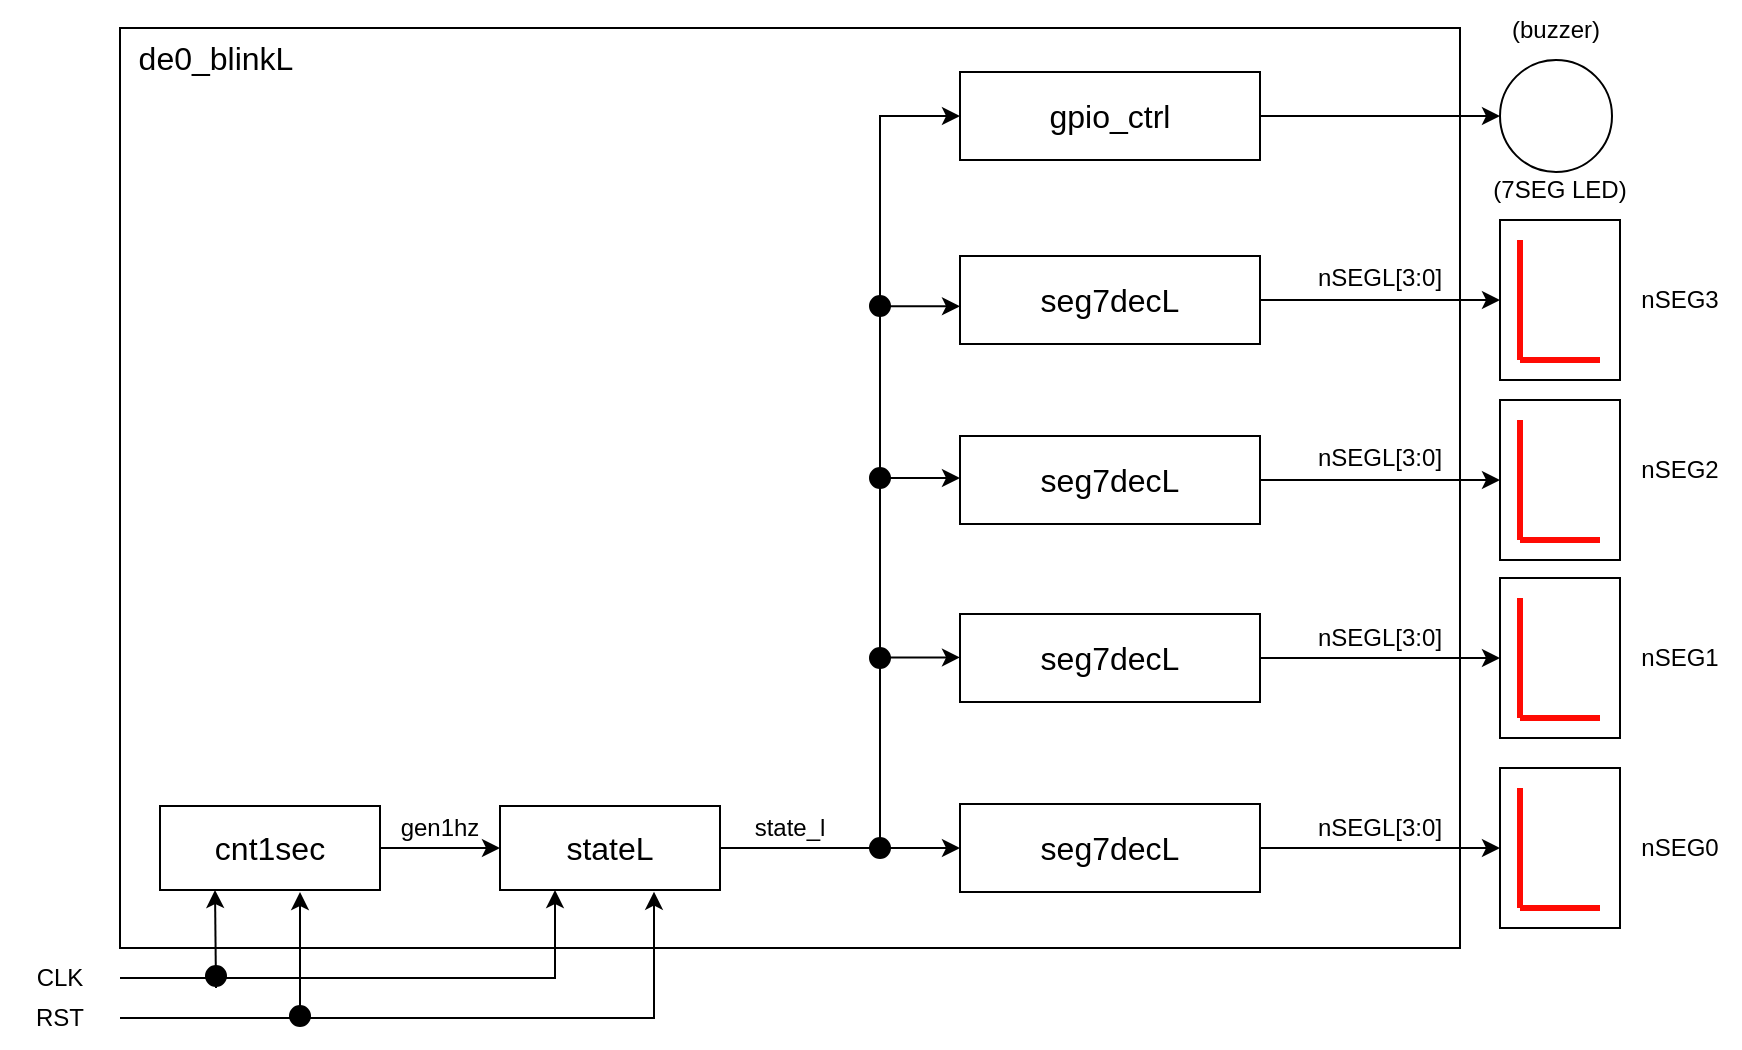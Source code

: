 <mxfile version="23.1.5" type="device">
  <diagram name="ページ1" id="_lpbjvuIAPRxVAizu4rP">
    <mxGraphModel dx="1195" dy="703" grid="1" gridSize="10" guides="1" tooltips="1" connect="1" arrows="1" fold="1" page="1" pageScale="1" pageWidth="1169" pageHeight="827" math="0" shadow="0">
      <root>
        <mxCell id="0" />
        <mxCell id="1" parent="0" />
        <mxCell id="twBeUbBtsLwBUZbS8eGF-85" value="&lt;div style=&quot;text-align: left;&quot;&gt;&lt;br&gt;&lt;/div&gt;" style="rounded=0;whiteSpace=wrap;html=1;" parent="1" vertex="1">
          <mxGeometry x="320" y="80" width="670" height="460" as="geometry" />
        </mxCell>
        <mxCell id="FP-CorOqzPrRMIkwvhT1-6" style="edgeStyle=orthogonalEdgeStyle;rounded=0;orthogonalLoop=1;jettySize=auto;html=1;exitX=1;exitY=0.5;exitDx=0;exitDy=0;entryX=0;entryY=0.5;entryDx=0;entryDy=0;" parent="1" source="twBeUbBtsLwBUZbS8eGF-1" target="twBeUbBtsLwBUZbS8eGF-7" edge="1">
          <mxGeometry relative="1" as="geometry" />
        </mxCell>
        <mxCell id="twBeUbBtsLwBUZbS8eGF-1" value="&lt;span style=&quot;font-size: 16px;&quot;&gt;seg7decL&lt;/span&gt;" style="rounded=0;whiteSpace=wrap;html=1;" parent="1" vertex="1">
          <mxGeometry x="740" y="194" width="150" height="44" as="geometry" />
        </mxCell>
        <mxCell id="twBeUbBtsLwBUZbS8eGF-16" value="" style="group" parent="1" vertex="1" connectable="0">
          <mxGeometry x="1010" y="176" width="60" height="80" as="geometry" />
        </mxCell>
        <mxCell id="twBeUbBtsLwBUZbS8eGF-7" value="" style="rounded=0;whiteSpace=wrap;html=1;" parent="twBeUbBtsLwBUZbS8eGF-16" vertex="1">
          <mxGeometry width="60" height="80" as="geometry" />
        </mxCell>
        <mxCell id="twBeUbBtsLwBUZbS8eGF-10" value="" style="endArrow=none;html=1;rounded=0;strokeColor=#FF0B03;strokeWidth=3;" parent="twBeUbBtsLwBUZbS8eGF-16" edge="1">
          <mxGeometry width="50" height="50" relative="1" as="geometry">
            <mxPoint x="10" y="70" as="sourcePoint" />
            <mxPoint x="50" y="70" as="targetPoint" />
          </mxGeometry>
        </mxCell>
        <mxCell id="twBeUbBtsLwBUZbS8eGF-13" value="" style="endArrow=none;html=1;rounded=0;strokeColor=#FF0B03;strokeWidth=3;" parent="twBeUbBtsLwBUZbS8eGF-16" edge="1">
          <mxGeometry width="50" height="50" relative="1" as="geometry">
            <mxPoint x="10" y="10" as="sourcePoint" />
            <mxPoint x="10" y="40" as="targetPoint" />
          </mxGeometry>
        </mxCell>
        <mxCell id="twBeUbBtsLwBUZbS8eGF-14" value="" style="endArrow=none;html=1;rounded=0;strokeColor=#FF0B03;strokeWidth=3;" parent="twBeUbBtsLwBUZbS8eGF-16" edge="1">
          <mxGeometry width="50" height="50" relative="1" as="geometry">
            <mxPoint x="10" y="40" as="sourcePoint" />
            <mxPoint x="10" y="70" as="targetPoint" />
          </mxGeometry>
        </mxCell>
        <mxCell id="twBeUbBtsLwBUZbS8eGF-20" value="" style="group" parent="1" vertex="1" connectable="0">
          <mxGeometry x="1010" y="266" width="60" height="80" as="geometry" />
        </mxCell>
        <mxCell id="twBeUbBtsLwBUZbS8eGF-21" value="" style="rounded=0;whiteSpace=wrap;html=1;" parent="twBeUbBtsLwBUZbS8eGF-20" vertex="1">
          <mxGeometry width="60" height="80" as="geometry" />
        </mxCell>
        <mxCell id="twBeUbBtsLwBUZbS8eGF-24" value="" style="endArrow=none;html=1;rounded=0;strokeColor=#FF0B03;strokeWidth=3;" parent="twBeUbBtsLwBUZbS8eGF-20" edge="1">
          <mxGeometry width="50" height="50" relative="1" as="geometry">
            <mxPoint x="10" y="70" as="sourcePoint" />
            <mxPoint x="50" y="70" as="targetPoint" />
          </mxGeometry>
        </mxCell>
        <mxCell id="twBeUbBtsLwBUZbS8eGF-27" value="" style="endArrow=none;html=1;rounded=0;strokeColor=#FF0B03;strokeWidth=3;" parent="twBeUbBtsLwBUZbS8eGF-20" edge="1">
          <mxGeometry width="50" height="50" relative="1" as="geometry">
            <mxPoint x="10" y="10" as="sourcePoint" />
            <mxPoint x="10" y="40" as="targetPoint" />
          </mxGeometry>
        </mxCell>
        <mxCell id="twBeUbBtsLwBUZbS8eGF-28" value="" style="endArrow=none;html=1;rounded=0;strokeColor=#FF0B03;strokeWidth=3;" parent="twBeUbBtsLwBUZbS8eGF-20" edge="1">
          <mxGeometry width="50" height="50" relative="1" as="geometry">
            <mxPoint x="10" y="40" as="sourcePoint" />
            <mxPoint x="10" y="70" as="targetPoint" />
          </mxGeometry>
        </mxCell>
        <mxCell id="twBeUbBtsLwBUZbS8eGF-30" value="nSEG3" style="text;html=1;strokeColor=none;fillColor=none;align=center;verticalAlign=middle;whiteSpace=wrap;rounded=0;" parent="1" vertex="1">
          <mxGeometry x="1070" y="201" width="60" height="30" as="geometry" />
        </mxCell>
        <mxCell id="twBeUbBtsLwBUZbS8eGF-31" value="nSEG2" style="text;html=1;strokeColor=none;fillColor=none;align=center;verticalAlign=middle;whiteSpace=wrap;rounded=0;" parent="1" vertex="1">
          <mxGeometry x="1070" y="286" width="60" height="30" as="geometry" />
        </mxCell>
        <mxCell id="twBeUbBtsLwBUZbS8eGF-34" value="nSEGL[3:0]" style="text;html=1;strokeColor=none;fillColor=none;align=center;verticalAlign=middle;whiteSpace=wrap;rounded=0;" parent="1" vertex="1">
          <mxGeometry x="920" y="190" width="60" height="30" as="geometry" />
        </mxCell>
        <mxCell id="twBeUbBtsLwBUZbS8eGF-37" value="" style="group" parent="1" vertex="1" connectable="0">
          <mxGeometry x="1010" y="355" width="60" height="80" as="geometry" />
        </mxCell>
        <mxCell id="twBeUbBtsLwBUZbS8eGF-38" value="" style="rounded=0;whiteSpace=wrap;html=1;" parent="twBeUbBtsLwBUZbS8eGF-37" vertex="1">
          <mxGeometry width="60" height="80" as="geometry" />
        </mxCell>
        <mxCell id="twBeUbBtsLwBUZbS8eGF-41" value="" style="endArrow=none;html=1;rounded=0;strokeColor=#FF0B03;strokeWidth=3;" parent="twBeUbBtsLwBUZbS8eGF-37" edge="1">
          <mxGeometry width="50" height="50" relative="1" as="geometry">
            <mxPoint x="10" y="70" as="sourcePoint" />
            <mxPoint x="50" y="70" as="targetPoint" />
          </mxGeometry>
        </mxCell>
        <mxCell id="twBeUbBtsLwBUZbS8eGF-44" value="" style="endArrow=none;html=1;rounded=0;strokeColor=#FF0B03;strokeWidth=3;" parent="twBeUbBtsLwBUZbS8eGF-37" edge="1">
          <mxGeometry width="50" height="50" relative="1" as="geometry">
            <mxPoint x="10" y="10" as="sourcePoint" />
            <mxPoint x="10" y="40" as="targetPoint" />
          </mxGeometry>
        </mxCell>
        <mxCell id="twBeUbBtsLwBUZbS8eGF-45" value="" style="endArrow=none;html=1;rounded=0;strokeColor=#FF0B03;strokeWidth=3;" parent="twBeUbBtsLwBUZbS8eGF-37" edge="1">
          <mxGeometry width="50" height="50" relative="1" as="geometry">
            <mxPoint x="10" y="40" as="sourcePoint" />
            <mxPoint x="10" y="70" as="targetPoint" />
          </mxGeometry>
        </mxCell>
        <mxCell id="twBeUbBtsLwBUZbS8eGF-46" value="" style="group" parent="1" vertex="1" connectable="0">
          <mxGeometry x="1010" y="450" width="60" height="80" as="geometry" />
        </mxCell>
        <mxCell id="twBeUbBtsLwBUZbS8eGF-47" value="" style="rounded=0;whiteSpace=wrap;html=1;" parent="twBeUbBtsLwBUZbS8eGF-46" vertex="1">
          <mxGeometry width="60" height="80" as="geometry" />
        </mxCell>
        <mxCell id="twBeUbBtsLwBUZbS8eGF-50" value="" style="endArrow=none;html=1;rounded=0;strokeColor=#FF0B03;strokeWidth=3;" parent="twBeUbBtsLwBUZbS8eGF-46" edge="1">
          <mxGeometry width="50" height="50" relative="1" as="geometry">
            <mxPoint x="10" y="70" as="sourcePoint" />
            <mxPoint x="50" y="70" as="targetPoint" />
          </mxGeometry>
        </mxCell>
        <mxCell id="twBeUbBtsLwBUZbS8eGF-53" value="" style="endArrow=none;html=1;rounded=0;strokeColor=#FF0B03;strokeWidth=3;" parent="twBeUbBtsLwBUZbS8eGF-46" edge="1">
          <mxGeometry width="50" height="50" relative="1" as="geometry">
            <mxPoint x="10" y="10" as="sourcePoint" />
            <mxPoint x="10" y="40" as="targetPoint" />
          </mxGeometry>
        </mxCell>
        <mxCell id="twBeUbBtsLwBUZbS8eGF-54" value="" style="endArrow=none;html=1;rounded=0;strokeColor=#FF0B03;strokeWidth=3;" parent="twBeUbBtsLwBUZbS8eGF-46" edge="1">
          <mxGeometry width="50" height="50" relative="1" as="geometry">
            <mxPoint x="10" y="40" as="sourcePoint" />
            <mxPoint x="10" y="70" as="targetPoint" />
          </mxGeometry>
        </mxCell>
        <mxCell id="twBeUbBtsLwBUZbS8eGF-56" value="nSEG1" style="text;html=1;strokeColor=none;fillColor=none;align=center;verticalAlign=middle;whiteSpace=wrap;rounded=0;" parent="1" vertex="1">
          <mxGeometry x="1070" y="380" width="60" height="30" as="geometry" />
        </mxCell>
        <mxCell id="twBeUbBtsLwBUZbS8eGF-57" value="nSEG0" style="text;html=1;strokeColor=none;fillColor=none;align=center;verticalAlign=middle;whiteSpace=wrap;rounded=0;" parent="1" vertex="1">
          <mxGeometry x="1070" y="475" width="60" height="30" as="geometry" />
        </mxCell>
        <mxCell id="FP-CorOqzPrRMIkwvhT1-19" style="edgeStyle=orthogonalEdgeStyle;rounded=0;orthogonalLoop=1;jettySize=auto;html=1;entryX=0;entryY=0.5;entryDx=0;entryDy=0;" parent="1" source="twBeUbBtsLwBUZbS8eGF-73" target="FP-CorOqzPrRMIkwvhT1-9" edge="1">
          <mxGeometry relative="1" as="geometry" />
        </mxCell>
        <mxCell id="twBeUbBtsLwBUZbS8eGF-73" value="&lt;font style=&quot;font-size: 16px;&quot;&gt;stateL&lt;/font&gt;" style="rounded=0;whiteSpace=wrap;html=1;" parent="1" vertex="1">
          <mxGeometry x="510" y="469" width="110" height="42" as="geometry" />
        </mxCell>
        <mxCell id="twBeUbBtsLwBUZbS8eGF-75" value="gen1hz" style="text;html=1;strokeColor=none;fillColor=none;align=center;verticalAlign=middle;whiteSpace=wrap;rounded=0;" parent="1" vertex="1">
          <mxGeometry x="450" y="465" width="60" height="30" as="geometry" />
        </mxCell>
        <mxCell id="FP-CorOqzPrRMIkwvhT1-17" style="edgeStyle=orthogonalEdgeStyle;rounded=0;orthogonalLoop=1;jettySize=auto;html=1;exitX=1;exitY=0.5;exitDx=0;exitDy=0;entryX=0.25;entryY=1;entryDx=0;entryDy=0;" parent="1" source="twBeUbBtsLwBUZbS8eGF-78" target="twBeUbBtsLwBUZbS8eGF-73" edge="1">
          <mxGeometry relative="1" as="geometry" />
        </mxCell>
        <mxCell id="twBeUbBtsLwBUZbS8eGF-78" value="CLK" style="text;html=1;strokeColor=none;fillColor=none;align=center;verticalAlign=middle;whiteSpace=wrap;rounded=0;" parent="1" vertex="1">
          <mxGeometry x="260" y="540" width="60" height="30" as="geometry" />
        </mxCell>
        <mxCell id="twBeUbBtsLwBUZbS8eGF-79" value="RST" style="text;html=1;strokeColor=none;fillColor=none;align=center;verticalAlign=middle;whiteSpace=wrap;rounded=0;" parent="1" vertex="1">
          <mxGeometry x="260" y="560" width="60" height="30" as="geometry" />
        </mxCell>
        <mxCell id="twBeUbBtsLwBUZbS8eGF-92" value="" style="ellipse;whiteSpace=wrap;html=1;fillColor=#000000;" parent="1" vertex="1">
          <mxGeometry x="695" y="485" width="10" height="10" as="geometry" />
        </mxCell>
        <mxCell id="twBeUbBtsLwBUZbS8eGF-94" value="&lt;font style=&quot;font-size: 16px;&quot;&gt;de0_blinkL&lt;/font&gt;" style="text;html=1;strokeColor=none;fillColor=none;align=center;verticalAlign=middle;whiteSpace=wrap;rounded=0;" parent="1" vertex="1">
          <mxGeometry x="338" y="80" width="60" height="30" as="geometry" />
        </mxCell>
        <mxCell id="twBeUbBtsLwBUZbS8eGF-107" value="(7SEG LED)" style="text;html=1;strokeColor=none;fillColor=none;align=center;verticalAlign=middle;whiteSpace=wrap;rounded=0;" parent="1" vertex="1">
          <mxGeometry x="1005" y="146" width="70" height="30" as="geometry" />
        </mxCell>
        <mxCell id="FP-CorOqzPrRMIkwvhT1-11" style="edgeStyle=orthogonalEdgeStyle;rounded=0;orthogonalLoop=1;jettySize=auto;html=1;entryX=0;entryY=0.5;entryDx=0;entryDy=0;" parent="1" source="FP-CorOqzPrRMIkwvhT1-7" target="twBeUbBtsLwBUZbS8eGF-21" edge="1">
          <mxGeometry relative="1" as="geometry" />
        </mxCell>
        <mxCell id="FP-CorOqzPrRMIkwvhT1-7" value="&lt;span style=&quot;font-size: 16px;&quot;&gt;seg7decL&lt;/span&gt;" style="rounded=0;whiteSpace=wrap;html=1;" parent="1" vertex="1">
          <mxGeometry x="740" y="284" width="150" height="44" as="geometry" />
        </mxCell>
        <mxCell id="FP-CorOqzPrRMIkwvhT1-12" style="edgeStyle=orthogonalEdgeStyle;rounded=0;orthogonalLoop=1;jettySize=auto;html=1;exitX=1;exitY=0.5;exitDx=0;exitDy=0;entryX=0;entryY=0.5;entryDx=0;entryDy=0;" parent="1" source="FP-CorOqzPrRMIkwvhT1-8" target="twBeUbBtsLwBUZbS8eGF-38" edge="1">
          <mxGeometry relative="1" as="geometry" />
        </mxCell>
        <mxCell id="FP-CorOqzPrRMIkwvhT1-8" value="&lt;span style=&quot;font-size: 16px;&quot;&gt;seg7decL&lt;/span&gt;" style="rounded=0;whiteSpace=wrap;html=1;" parent="1" vertex="1">
          <mxGeometry x="740" y="373" width="150" height="44" as="geometry" />
        </mxCell>
        <mxCell id="FP-CorOqzPrRMIkwvhT1-13" style="edgeStyle=orthogonalEdgeStyle;rounded=0;orthogonalLoop=1;jettySize=auto;html=1;entryX=0;entryY=0.5;entryDx=0;entryDy=0;" parent="1" source="FP-CorOqzPrRMIkwvhT1-9" target="twBeUbBtsLwBUZbS8eGF-47" edge="1">
          <mxGeometry relative="1" as="geometry" />
        </mxCell>
        <mxCell id="FP-CorOqzPrRMIkwvhT1-9" value="&lt;span style=&quot;font-size: 16px;&quot;&gt;seg7decL&lt;/span&gt;" style="rounded=0;whiteSpace=wrap;html=1;" parent="1" vertex="1">
          <mxGeometry x="740" y="468" width="150" height="44" as="geometry" />
        </mxCell>
        <mxCell id="FP-CorOqzPrRMIkwvhT1-18" style="edgeStyle=orthogonalEdgeStyle;rounded=0;orthogonalLoop=1;jettySize=auto;html=1;entryX=0.7;entryY=1.02;entryDx=0;entryDy=0;entryPerimeter=0;" parent="1" source="twBeUbBtsLwBUZbS8eGF-79" target="twBeUbBtsLwBUZbS8eGF-73" edge="1">
          <mxGeometry relative="1" as="geometry" />
        </mxCell>
        <mxCell id="FP-CorOqzPrRMIkwvhT1-25" value="" style="endArrow=classic;html=1;rounded=0;exitX=0.5;exitY=0;exitDx=0;exitDy=0;entryX=0;entryY=0.5;entryDx=0;entryDy=0;" parent="1" edge="1" target="8jDqMKhZmPf88b2h0HcS-2">
          <mxGeometry width="50" height="50" relative="1" as="geometry">
            <mxPoint x="700" y="485" as="sourcePoint" />
            <mxPoint x="740" y="216" as="targetPoint" />
            <Array as="points">
              <mxPoint x="700" y="124" />
            </Array>
          </mxGeometry>
        </mxCell>
        <mxCell id="FP-CorOqzPrRMIkwvhT1-27" value="" style="endArrow=classic;html=1;rounded=0;" parent="1" edge="1">
          <mxGeometry width="50" height="50" relative="1" as="geometry">
            <mxPoint x="700" y="305" as="sourcePoint" />
            <mxPoint x="740" y="305" as="targetPoint" />
          </mxGeometry>
        </mxCell>
        <mxCell id="FP-CorOqzPrRMIkwvhT1-29" value="" style="endArrow=classic;html=1;rounded=0;" parent="1" edge="1">
          <mxGeometry width="50" height="50" relative="1" as="geometry">
            <mxPoint x="700" y="394.71" as="sourcePoint" />
            <mxPoint x="740" y="394.71" as="targetPoint" />
          </mxGeometry>
        </mxCell>
        <mxCell id="FP-CorOqzPrRMIkwvhT1-30" value="" style="ellipse;whiteSpace=wrap;html=1;fillColor=#000000;" parent="1" vertex="1">
          <mxGeometry x="695" y="390" width="10" height="10" as="geometry" />
        </mxCell>
        <mxCell id="FP-CorOqzPrRMIkwvhT1-31" value="" style="ellipse;whiteSpace=wrap;html=1;fillColor=#000000;" parent="1" vertex="1">
          <mxGeometry x="695" y="300" width="10" height="10" as="geometry" />
        </mxCell>
        <mxCell id="FP-CorOqzPrRMIkwvhT1-34" style="edgeStyle=orthogonalEdgeStyle;rounded=0;orthogonalLoop=1;jettySize=auto;html=1;entryX=0;entryY=0.5;entryDx=0;entryDy=0;" parent="1" source="FP-CorOqzPrRMIkwvhT1-32" target="twBeUbBtsLwBUZbS8eGF-73" edge="1">
          <mxGeometry relative="1" as="geometry" />
        </mxCell>
        <mxCell id="FP-CorOqzPrRMIkwvhT1-32" value="&lt;font style=&quot;font-size: 16px;&quot;&gt;cnt1sec&lt;/font&gt;" style="rounded=0;whiteSpace=wrap;html=1;" parent="1" vertex="1">
          <mxGeometry x="340" y="469" width="110" height="42" as="geometry" />
        </mxCell>
        <mxCell id="FP-CorOqzPrRMIkwvhT1-35" value="" style="ellipse;whiteSpace=wrap;html=1;fillColor=#000000;" parent="1" vertex="1">
          <mxGeometry x="363" y="549" width="10" height="10" as="geometry" />
        </mxCell>
        <mxCell id="FP-CorOqzPrRMIkwvhT1-36" value="" style="endArrow=classic;html=1;rounded=0;entryX=0.25;entryY=1;entryDx=0;entryDy=0;" parent="1" target="FP-CorOqzPrRMIkwvhT1-32" edge="1">
          <mxGeometry width="50" height="50" relative="1" as="geometry">
            <mxPoint x="368" y="560" as="sourcePoint" />
            <mxPoint x="410" y="520" as="targetPoint" />
          </mxGeometry>
        </mxCell>
        <mxCell id="FP-CorOqzPrRMIkwvhT1-37" value="" style="endArrow=classic;html=1;rounded=0;entryX=0.25;entryY=1;entryDx=0;entryDy=0;" parent="1" edge="1">
          <mxGeometry width="50" height="50" relative="1" as="geometry">
            <mxPoint x="410" y="570" as="sourcePoint" />
            <mxPoint x="410" y="512" as="targetPoint" />
          </mxGeometry>
        </mxCell>
        <mxCell id="FP-CorOqzPrRMIkwvhT1-38" value="" style="ellipse;whiteSpace=wrap;html=1;fillColor=#000000;" parent="1" vertex="1">
          <mxGeometry x="405" y="569" width="10" height="10" as="geometry" />
        </mxCell>
        <mxCell id="FP-CorOqzPrRMIkwvhT1-39" value="state_l" style="text;html=1;strokeColor=none;fillColor=none;align=center;verticalAlign=middle;whiteSpace=wrap;rounded=0;" parent="1" vertex="1">
          <mxGeometry x="625" y="465" width="60" height="30" as="geometry" />
        </mxCell>
        <mxCell id="FP-CorOqzPrRMIkwvhT1-40" value="nSEGL[3:0]" style="text;html=1;strokeColor=none;fillColor=none;align=center;verticalAlign=middle;whiteSpace=wrap;rounded=0;" parent="1" vertex="1">
          <mxGeometry x="920" y="280" width="60" height="30" as="geometry" />
        </mxCell>
        <mxCell id="FP-CorOqzPrRMIkwvhT1-41" value="nSEGL[3:0]" style="text;html=1;strokeColor=none;fillColor=none;align=center;verticalAlign=middle;whiteSpace=wrap;rounded=0;" parent="1" vertex="1">
          <mxGeometry x="920" y="370" width="60" height="30" as="geometry" />
        </mxCell>
        <mxCell id="FP-CorOqzPrRMIkwvhT1-42" value="nSEGL[3:0]" style="text;html=1;strokeColor=none;fillColor=none;align=center;verticalAlign=middle;whiteSpace=wrap;rounded=0;" parent="1" vertex="1">
          <mxGeometry x="920" y="465" width="60" height="30" as="geometry" />
        </mxCell>
        <mxCell id="8jDqMKhZmPf88b2h0HcS-6" style="edgeStyle=orthogonalEdgeStyle;rounded=0;orthogonalLoop=1;jettySize=auto;html=1;exitX=1;exitY=0.5;exitDx=0;exitDy=0;entryX=0;entryY=0.5;entryDx=0;entryDy=0;" edge="1" parent="1" source="8jDqMKhZmPf88b2h0HcS-2" target="8jDqMKhZmPf88b2h0HcS-5">
          <mxGeometry relative="1" as="geometry" />
        </mxCell>
        <mxCell id="8jDqMKhZmPf88b2h0HcS-2" value="&lt;span style=&quot;font-size: 16px;&quot;&gt;gpio_ctrl&lt;/span&gt;" style="rounded=0;whiteSpace=wrap;html=1;" vertex="1" parent="1">
          <mxGeometry x="740" y="102" width="150" height="44" as="geometry" />
        </mxCell>
        <mxCell id="8jDqMKhZmPf88b2h0HcS-3" value="" style="endArrow=classic;html=1;rounded=0;" edge="1" parent="1">
          <mxGeometry width="50" height="50" relative="1" as="geometry">
            <mxPoint x="700" y="219.17" as="sourcePoint" />
            <mxPoint x="740" y="219.17" as="targetPoint" />
          </mxGeometry>
        </mxCell>
        <mxCell id="8jDqMKhZmPf88b2h0HcS-4" value="" style="ellipse;whiteSpace=wrap;html=1;fillColor=#000000;" vertex="1" parent="1">
          <mxGeometry x="695" y="214" width="10" height="10" as="geometry" />
        </mxCell>
        <mxCell id="8jDqMKhZmPf88b2h0HcS-5" value="" style="ellipse;whiteSpace=wrap;html=1;aspect=fixed;" vertex="1" parent="1">
          <mxGeometry x="1010" y="96" width="56" height="56" as="geometry" />
        </mxCell>
        <mxCell id="8jDqMKhZmPf88b2h0HcS-7" value="(buzzer)" style="text;html=1;strokeColor=none;fillColor=none;align=center;verticalAlign=middle;whiteSpace=wrap;rounded=0;" vertex="1" parent="1">
          <mxGeometry x="1003" y="66" width="70" height="30" as="geometry" />
        </mxCell>
      </root>
    </mxGraphModel>
  </diagram>
</mxfile>
